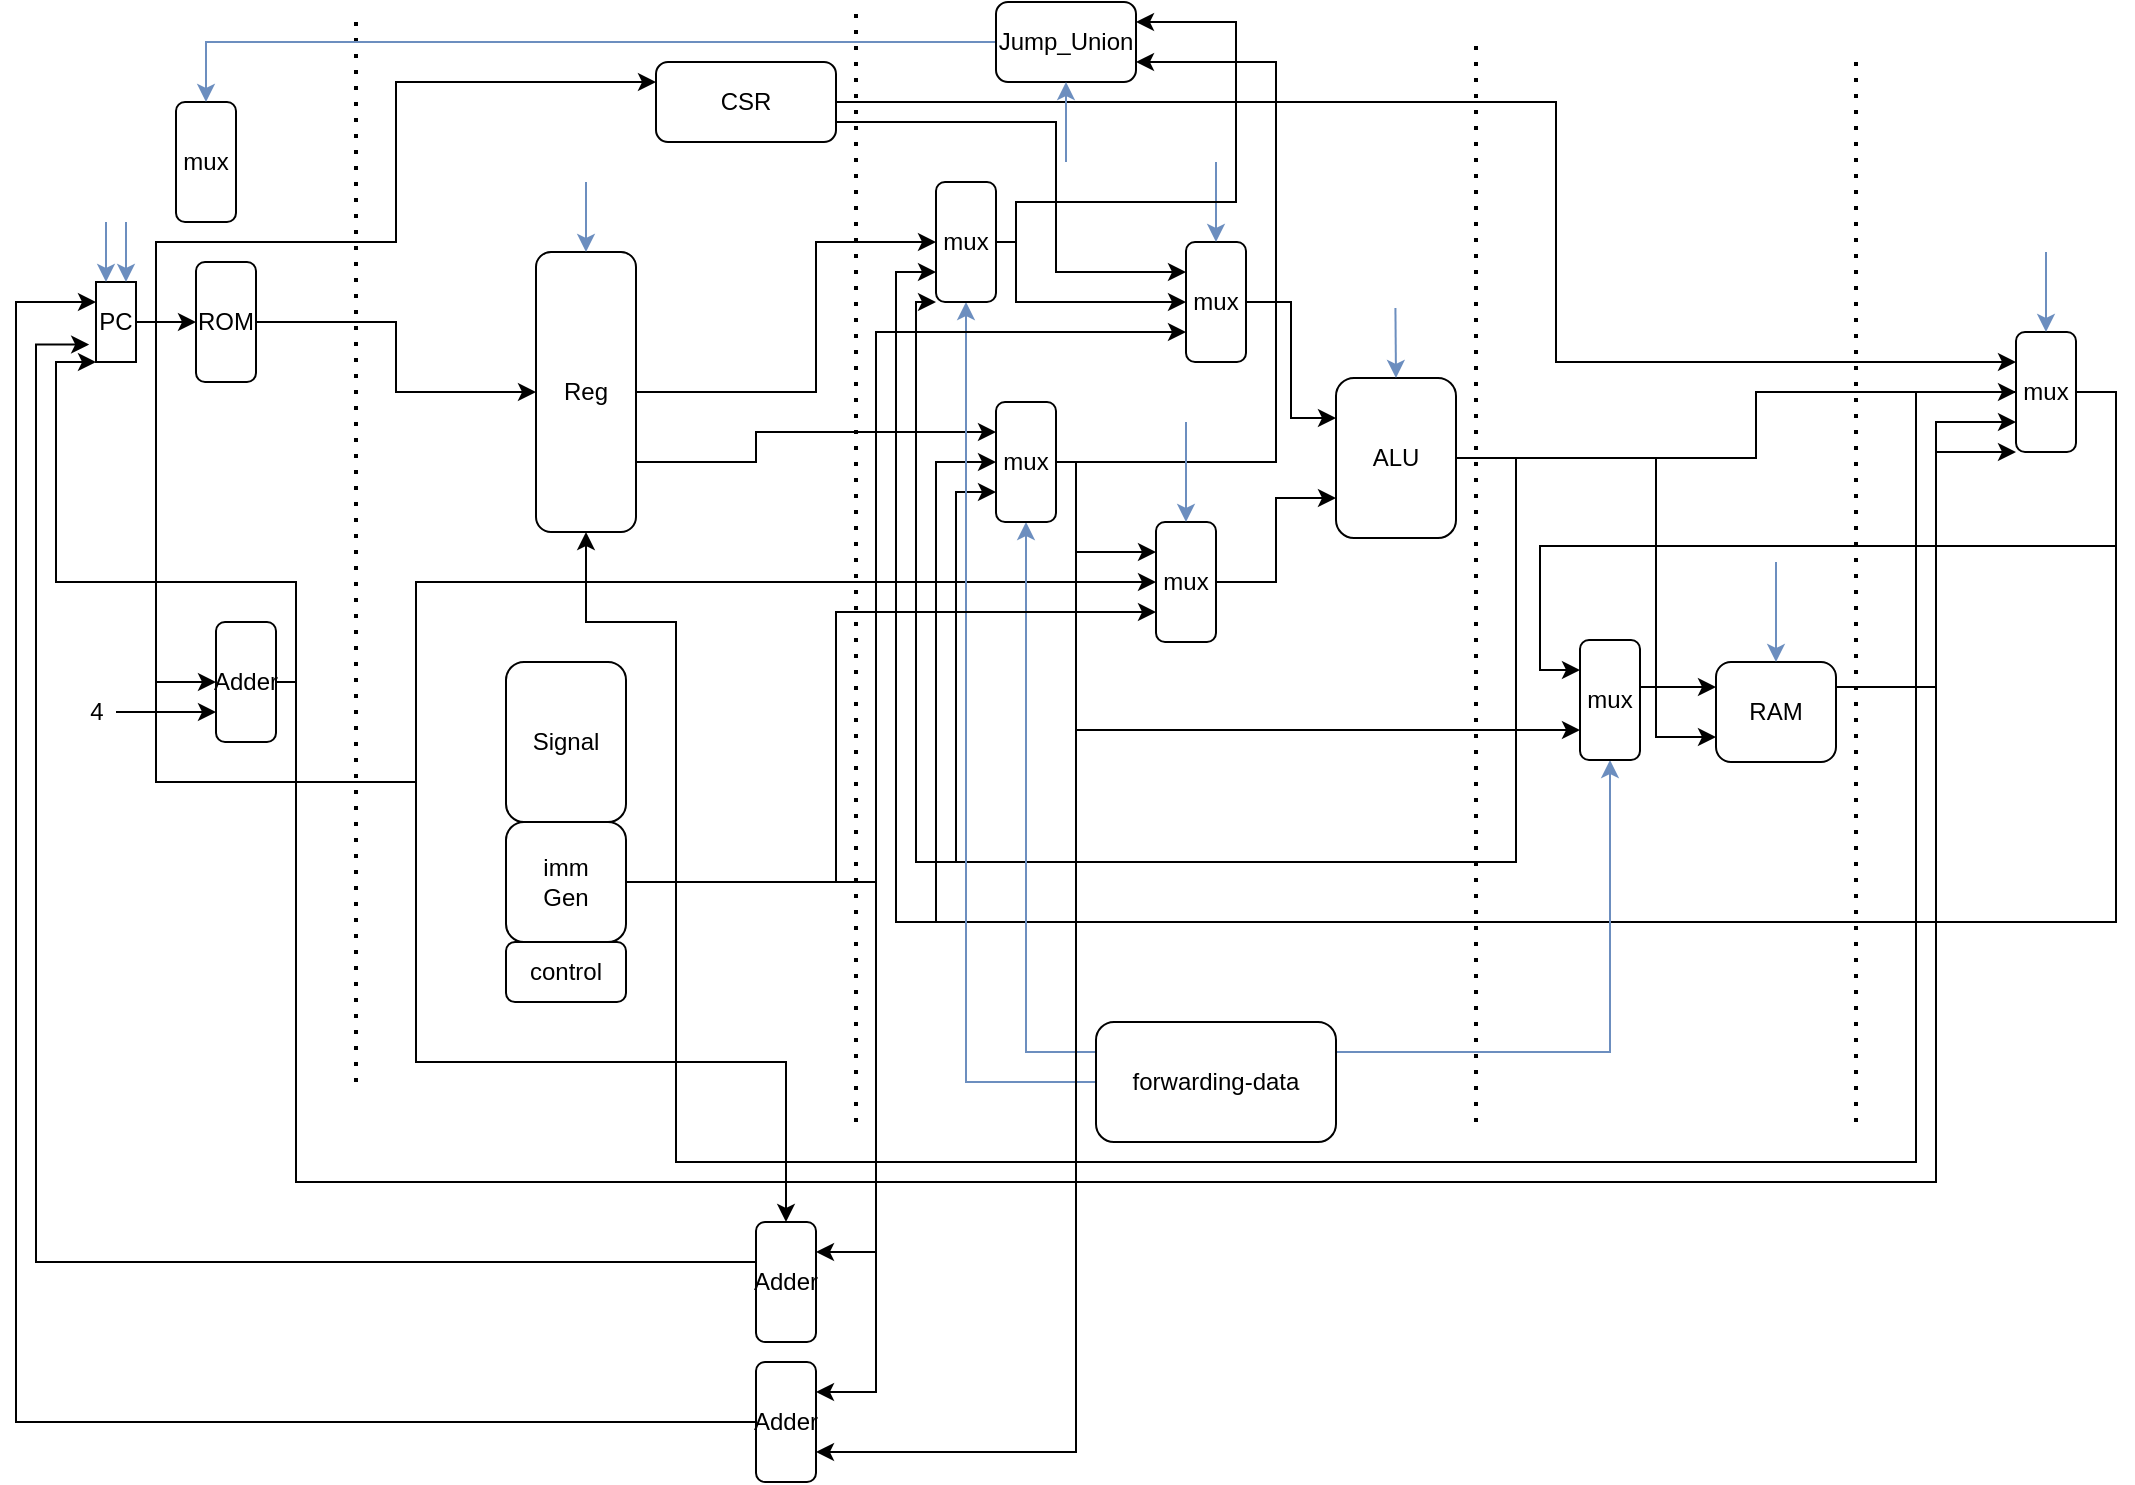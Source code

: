 <mxfile version="16.4.2" type="github">
  <diagram id="bbJg_QfLum7vLdO-XY5R" name="Page-1">
    <mxGraphModel dx="1289" dy="716" grid="1" gridSize="10" guides="1" tooltips="1" connect="1" arrows="1" fold="1" page="1" pageScale="1" pageWidth="3300" pageHeight="4681" math="0" shadow="0">
      <root>
        <mxCell id="0" />
        <mxCell id="1" parent="0" />
        <mxCell id="NHq-CDQ5qeiMFSTUF5Jq-38" style="edgeStyle=orthogonalEdgeStyle;rounded=0;orthogonalLoop=1;jettySize=auto;html=1;exitX=1;exitY=0.5;exitDx=0;exitDy=0;entryX=0;entryY=0.5;entryDx=0;entryDy=0;" edge="1" parent="1" target="NHq-CDQ5qeiMFSTUF5Jq-5">
          <mxGeometry relative="1" as="geometry">
            <mxPoint x="830" y="588" as="sourcePoint" />
            <Array as="points">
              <mxPoint x="960" y="588" />
              <mxPoint x="960" y="555" />
            </Array>
          </mxGeometry>
        </mxCell>
        <mxCell id="NHq-CDQ5qeiMFSTUF5Jq-40" style="edgeStyle=orthogonalEdgeStyle;rounded=0;orthogonalLoop=1;jettySize=auto;html=1;exitX=1;exitY=0.5;exitDx=0;exitDy=0;entryX=0;entryY=0.75;entryDx=0;entryDy=0;" edge="1" parent="1" target="NHq-CDQ5qeiMFSTUF5Jq-4">
          <mxGeometry relative="1" as="geometry">
            <mxPoint x="830" y="588" as="sourcePoint" />
            <Array as="points">
              <mxPoint x="910" y="588" />
              <mxPoint x="910" y="728" />
            </Array>
          </mxGeometry>
        </mxCell>
        <mxCell id="NHq-CDQ5qeiMFSTUF5Jq-56" style="edgeStyle=orthogonalEdgeStyle;rounded=0;orthogonalLoop=1;jettySize=auto;html=1;exitX=1;exitY=0.5;exitDx=0;exitDy=0;entryX=0;entryY=0.75;entryDx=0;entryDy=0;" edge="1" parent="1" source="NHq-CDQ5qeiMFSTUF5Jq-2" target="NHq-CDQ5qeiMFSTUF5Jq-52">
          <mxGeometry relative="1" as="geometry">
            <Array as="points">
              <mxPoint x="840" y="588" />
              <mxPoint x="840" y="790" />
              <mxPoint x="560" y="790" />
              <mxPoint x="560" y="605" />
            </Array>
          </mxGeometry>
        </mxCell>
        <mxCell id="NHq-CDQ5qeiMFSTUF5Jq-75" style="edgeStyle=orthogonalEdgeStyle;rounded=0;orthogonalLoop=1;jettySize=auto;html=1;exitX=1;exitY=0.5;exitDx=0;exitDy=0;entryX=0;entryY=1;entryDx=0;entryDy=0;" edge="1" parent="1" source="NHq-CDQ5qeiMFSTUF5Jq-2" target="NHq-CDQ5qeiMFSTUF5Jq-72">
          <mxGeometry relative="1" as="geometry">
            <Array as="points">
              <mxPoint x="840" y="588" />
              <mxPoint x="840" y="790" />
              <mxPoint x="540" y="790" />
              <mxPoint x="540" y="510" />
            </Array>
          </mxGeometry>
        </mxCell>
        <mxCell id="NHq-CDQ5qeiMFSTUF5Jq-2" value="ALU" style="rounded=1;whiteSpace=wrap;html=1;" vertex="1" parent="1">
          <mxGeometry x="750" y="548" width="60" height="80" as="geometry" />
        </mxCell>
        <mxCell id="NHq-CDQ5qeiMFSTUF5Jq-9" style="edgeStyle=orthogonalEdgeStyle;rounded=0;orthogonalLoop=1;jettySize=auto;html=1;exitX=1;exitY=0.5;exitDx=0;exitDy=0;entryX=0;entryY=0.5;entryDx=0;entryDy=0;" edge="1" parent="1" source="NHq-CDQ5qeiMFSTUF5Jq-3" target="NHq-CDQ5qeiMFSTUF5Jq-7">
          <mxGeometry relative="1" as="geometry" />
        </mxCell>
        <mxCell id="NHq-CDQ5qeiMFSTUF5Jq-60" style="edgeStyle=orthogonalEdgeStyle;rounded=0;orthogonalLoop=1;jettySize=auto;html=1;exitX=1;exitY=0.5;exitDx=0;exitDy=0;entryX=0;entryY=0.5;entryDx=0;entryDy=0;" edge="1" parent="1" source="NHq-CDQ5qeiMFSTUF5Jq-3" target="NHq-CDQ5qeiMFSTUF5Jq-24">
          <mxGeometry relative="1" as="geometry">
            <mxPoint x="260" y="755" as="targetPoint" />
            <Array as="points">
              <mxPoint x="160" y="520" />
              <mxPoint x="160" y="750" />
              <mxPoint x="290" y="750" />
              <mxPoint x="290" y="650" />
            </Array>
          </mxGeometry>
        </mxCell>
        <mxCell id="NHq-CDQ5qeiMFSTUF5Jq-66" style="edgeStyle=orthogonalEdgeStyle;rounded=0;orthogonalLoop=1;jettySize=auto;html=1;exitX=1;exitY=0.5;exitDx=0;exitDy=0;entryX=0;entryY=0.5;entryDx=0;entryDy=0;" edge="1" parent="1" source="NHq-CDQ5qeiMFSTUF5Jq-3" target="NHq-CDQ5qeiMFSTUF5Jq-62">
          <mxGeometry relative="1" as="geometry">
            <Array as="points">
              <mxPoint x="160" y="520" />
              <mxPoint x="160" y="700" />
            </Array>
          </mxGeometry>
        </mxCell>
        <mxCell id="NHq-CDQ5qeiMFSTUF5Jq-82" style="edgeStyle=orthogonalEdgeStyle;rounded=0;orthogonalLoop=1;jettySize=auto;html=1;exitX=1;exitY=0.5;exitDx=0;exitDy=0;entryX=0.5;entryY=0;entryDx=0;entryDy=0;" edge="1" parent="1" source="NHq-CDQ5qeiMFSTUF5Jq-3" target="NHq-CDQ5qeiMFSTUF5Jq-80">
          <mxGeometry relative="1" as="geometry">
            <Array as="points">
              <mxPoint x="160" y="520" />
              <mxPoint x="160" y="750" />
              <mxPoint x="290" y="750" />
              <mxPoint x="290" y="890" />
              <mxPoint x="475" y="890" />
            </Array>
          </mxGeometry>
        </mxCell>
        <mxCell id="NHq-CDQ5qeiMFSTUF5Jq-94" style="edgeStyle=orthogonalEdgeStyle;rounded=0;orthogonalLoop=1;jettySize=auto;html=1;exitX=1;exitY=0.5;exitDx=0;exitDy=0;entryX=0;entryY=0.25;entryDx=0;entryDy=0;" edge="1" parent="1" source="NHq-CDQ5qeiMFSTUF5Jq-3" target="NHq-CDQ5qeiMFSTUF5Jq-19">
          <mxGeometry relative="1" as="geometry">
            <Array as="points">
              <mxPoint x="160" y="520" />
              <mxPoint x="160" y="480" />
              <mxPoint x="280" y="480" />
              <mxPoint x="280" y="400" />
            </Array>
          </mxGeometry>
        </mxCell>
        <mxCell id="NHq-CDQ5qeiMFSTUF5Jq-3" value="PC" style="whiteSpace=wrap;html=1;" vertex="1" parent="1">
          <mxGeometry x="130" y="500" width="20" height="40" as="geometry" />
        </mxCell>
        <mxCell id="NHq-CDQ5qeiMFSTUF5Jq-37" style="edgeStyle=orthogonalEdgeStyle;rounded=0;orthogonalLoop=1;jettySize=auto;html=1;exitX=1;exitY=0.25;exitDx=0;exitDy=0;entryX=0;entryY=0.75;entryDx=0;entryDy=0;" edge="1" parent="1" source="NHq-CDQ5qeiMFSTUF5Jq-4" target="NHq-CDQ5qeiMFSTUF5Jq-5">
          <mxGeometry relative="1" as="geometry">
            <mxPoint x="1000" y="710" as="sourcePoint" />
            <Array as="points">
              <mxPoint x="1050" y="702" />
              <mxPoint x="1050" y="570" />
            </Array>
          </mxGeometry>
        </mxCell>
        <mxCell id="NHq-CDQ5qeiMFSTUF5Jq-4" value="RAM" style="rounded=1;whiteSpace=wrap;html=1;" vertex="1" parent="1">
          <mxGeometry x="940" y="690" width="60" height="50" as="geometry" />
        </mxCell>
        <mxCell id="NHq-CDQ5qeiMFSTUF5Jq-39" style="edgeStyle=orthogonalEdgeStyle;rounded=0;orthogonalLoop=1;jettySize=auto;html=1;exitX=1;exitY=0.5;exitDx=0;exitDy=0;entryX=0.5;entryY=1;entryDx=0;entryDy=0;" edge="1" parent="1" source="NHq-CDQ5qeiMFSTUF5Jq-5" target="NHq-CDQ5qeiMFSTUF5Jq-10">
          <mxGeometry relative="1" as="geometry">
            <Array as="points">
              <mxPoint x="1040" y="555" />
              <mxPoint x="1040" y="940" />
              <mxPoint x="420" y="940" />
              <mxPoint x="420" y="670" />
              <mxPoint x="375" y="670" />
            </Array>
          </mxGeometry>
        </mxCell>
        <mxCell id="NHq-CDQ5qeiMFSTUF5Jq-51" style="edgeStyle=orthogonalEdgeStyle;rounded=0;orthogonalLoop=1;jettySize=auto;html=1;exitX=1;exitY=0.5;exitDx=0;exitDy=0;entryX=0;entryY=0.25;entryDx=0;entryDy=0;" edge="1" parent="1" source="NHq-CDQ5qeiMFSTUF5Jq-5" target="NHq-CDQ5qeiMFSTUF5Jq-47">
          <mxGeometry relative="1" as="geometry" />
        </mxCell>
        <mxCell id="NHq-CDQ5qeiMFSTUF5Jq-57" style="edgeStyle=orthogonalEdgeStyle;rounded=0;orthogonalLoop=1;jettySize=auto;html=1;exitX=1;exitY=0.5;exitDx=0;exitDy=0;entryX=0;entryY=0.5;entryDx=0;entryDy=0;" edge="1" parent="1" source="NHq-CDQ5qeiMFSTUF5Jq-5" target="NHq-CDQ5qeiMFSTUF5Jq-52">
          <mxGeometry relative="1" as="geometry">
            <Array as="points">
              <mxPoint x="1140" y="555" />
              <mxPoint x="1140" y="820" />
              <mxPoint x="550" y="820" />
              <mxPoint x="550" y="590" />
            </Array>
          </mxGeometry>
        </mxCell>
        <mxCell id="NHq-CDQ5qeiMFSTUF5Jq-74" style="edgeStyle=orthogonalEdgeStyle;rounded=0;orthogonalLoop=1;jettySize=auto;html=1;exitX=1;exitY=0.5;exitDx=0;exitDy=0;entryX=0;entryY=0.75;entryDx=0;entryDy=0;" edge="1" parent="1" source="NHq-CDQ5qeiMFSTUF5Jq-5" target="NHq-CDQ5qeiMFSTUF5Jq-72">
          <mxGeometry relative="1" as="geometry">
            <Array as="points">
              <mxPoint x="1140" y="555" />
              <mxPoint x="1140" y="820" />
              <mxPoint x="530" y="820" />
              <mxPoint x="530" y="495" />
            </Array>
          </mxGeometry>
        </mxCell>
        <mxCell id="NHq-CDQ5qeiMFSTUF5Jq-5" value="mux" style="rounded=1;whiteSpace=wrap;html=1;" vertex="1" parent="1">
          <mxGeometry x="1090" y="525" width="30" height="60" as="geometry" />
        </mxCell>
        <mxCell id="NHq-CDQ5qeiMFSTUF5Jq-11" style="edgeStyle=orthogonalEdgeStyle;rounded=0;orthogonalLoop=1;jettySize=auto;html=1;exitX=1;exitY=0.5;exitDx=0;exitDy=0;entryX=0;entryY=0.5;entryDx=0;entryDy=0;" edge="1" parent="1" source="NHq-CDQ5qeiMFSTUF5Jq-7" target="NHq-CDQ5qeiMFSTUF5Jq-10">
          <mxGeometry relative="1" as="geometry" />
        </mxCell>
        <mxCell id="NHq-CDQ5qeiMFSTUF5Jq-7" value="ROM" style="rounded=1;whiteSpace=wrap;html=1;" vertex="1" parent="1">
          <mxGeometry x="180" y="490" width="30" height="60" as="geometry" />
        </mxCell>
        <mxCell id="NHq-CDQ5qeiMFSTUF5Jq-12" style="edgeStyle=orthogonalEdgeStyle;rounded=0;orthogonalLoop=1;jettySize=auto;html=1;exitX=1;exitY=0.5;exitDx=0;exitDy=0;entryX=0;entryY=0.5;entryDx=0;entryDy=0;" edge="1" parent="1" source="NHq-CDQ5qeiMFSTUF5Jq-10" target="NHq-CDQ5qeiMFSTUF5Jq-72">
          <mxGeometry relative="1" as="geometry">
            <Array as="points">
              <mxPoint x="490" y="555" />
              <mxPoint x="490" y="480" />
            </Array>
          </mxGeometry>
        </mxCell>
        <mxCell id="NHq-CDQ5qeiMFSTUF5Jq-23" style="edgeStyle=orthogonalEdgeStyle;rounded=0;orthogonalLoop=1;jettySize=auto;html=1;exitX=1;exitY=0.75;exitDx=0;exitDy=0;entryX=0;entryY=0.25;entryDx=0;entryDy=0;" edge="1" parent="1" source="NHq-CDQ5qeiMFSTUF5Jq-10" target="NHq-CDQ5qeiMFSTUF5Jq-52">
          <mxGeometry relative="1" as="geometry">
            <Array as="points">
              <mxPoint x="460" y="590" />
              <mxPoint x="460" y="575" />
            </Array>
          </mxGeometry>
        </mxCell>
        <mxCell id="NHq-CDQ5qeiMFSTUF5Jq-46" style="edgeStyle=orthogonalEdgeStyle;rounded=0;orthogonalLoop=1;jettySize=auto;html=1;exitX=1;exitY=0.5;exitDx=0;exitDy=0;entryX=0;entryY=0.75;entryDx=0;entryDy=0;" edge="1" parent="1" source="NHq-CDQ5qeiMFSTUF5Jq-52" target="NHq-CDQ5qeiMFSTUF5Jq-47">
          <mxGeometry relative="1" as="geometry">
            <mxPoint x="740" y="715" as="targetPoint" />
            <Array as="points">
              <mxPoint x="620" y="590" />
              <mxPoint x="620" y="724" />
            </Array>
          </mxGeometry>
        </mxCell>
        <mxCell id="NHq-CDQ5qeiMFSTUF5Jq-10" value="Reg" style="rounded=1;whiteSpace=wrap;html=1;" vertex="1" parent="1">
          <mxGeometry x="350" y="485" width="50" height="140" as="geometry" />
        </mxCell>
        <mxCell id="NHq-CDQ5qeiMFSTUF5Jq-13" value="" style="endArrow=none;dashed=1;html=1;dashPattern=1 3;strokeWidth=2;rounded=0;" edge="1" parent="1">
          <mxGeometry width="50" height="50" relative="1" as="geometry">
            <mxPoint x="510" y="920" as="sourcePoint" />
            <mxPoint x="510" y="360" as="targetPoint" />
          </mxGeometry>
        </mxCell>
        <mxCell id="NHq-CDQ5qeiMFSTUF5Jq-14" value="" style="endArrow=none;dashed=1;html=1;dashPattern=1 3;strokeWidth=2;rounded=0;" edge="1" parent="1">
          <mxGeometry width="50" height="50" relative="1" as="geometry">
            <mxPoint x="820" y="920" as="sourcePoint" />
            <mxPoint x="820" y="380" as="targetPoint" />
          </mxGeometry>
        </mxCell>
        <mxCell id="NHq-CDQ5qeiMFSTUF5Jq-15" value="" style="endArrow=none;dashed=1;html=1;dashPattern=1 3;strokeWidth=2;rounded=0;" edge="1" parent="1">
          <mxGeometry width="50" height="50" relative="1" as="geometry">
            <mxPoint x="1010" y="920" as="sourcePoint" />
            <mxPoint x="1010" y="390" as="targetPoint" />
            <Array as="points">
              <mxPoint x="1010" y="610" />
            </Array>
          </mxGeometry>
        </mxCell>
        <mxCell id="NHq-CDQ5qeiMFSTUF5Jq-50" style="edgeStyle=orthogonalEdgeStyle;rounded=0;orthogonalLoop=1;jettySize=auto;html=1;exitX=1;exitY=0.25;exitDx=0;exitDy=0;entryX=0.5;entryY=1;entryDx=0;entryDy=0;fillColor=#dae8fc;strokeColor=#6c8ebf;" edge="1" parent="1" source="NHq-CDQ5qeiMFSTUF5Jq-17" target="NHq-CDQ5qeiMFSTUF5Jq-47">
          <mxGeometry relative="1" as="geometry" />
        </mxCell>
        <mxCell id="NHq-CDQ5qeiMFSTUF5Jq-59" style="edgeStyle=orthogonalEdgeStyle;rounded=0;orthogonalLoop=1;jettySize=auto;html=1;exitX=0;exitY=0.25;exitDx=0;exitDy=0;entryX=0.5;entryY=1;entryDx=0;entryDy=0;fillColor=#dae8fc;strokeColor=#6c8ebf;" edge="1" parent="1" source="NHq-CDQ5qeiMFSTUF5Jq-17" target="NHq-CDQ5qeiMFSTUF5Jq-52">
          <mxGeometry relative="1" as="geometry" />
        </mxCell>
        <mxCell id="NHq-CDQ5qeiMFSTUF5Jq-95" style="edgeStyle=orthogonalEdgeStyle;rounded=0;orthogonalLoop=1;jettySize=auto;html=1;exitX=0;exitY=0.5;exitDx=0;exitDy=0;entryX=0.5;entryY=1;entryDx=0;entryDy=0;fillColor=#dae8fc;strokeColor=#6c8ebf;" edge="1" parent="1" source="NHq-CDQ5qeiMFSTUF5Jq-17" target="NHq-CDQ5qeiMFSTUF5Jq-72">
          <mxGeometry relative="1" as="geometry" />
        </mxCell>
        <mxCell id="NHq-CDQ5qeiMFSTUF5Jq-17" value="forwarding-data" style="rounded=1;whiteSpace=wrap;html=1;" vertex="1" parent="1">
          <mxGeometry x="630" y="870" width="120" height="60" as="geometry" />
        </mxCell>
        <mxCell id="NHq-CDQ5qeiMFSTUF5Jq-18" value="control" style="rounded=1;whiteSpace=wrap;html=1;" vertex="1" parent="1">
          <mxGeometry x="335" y="830" width="60" height="30" as="geometry" />
        </mxCell>
        <mxCell id="NHq-CDQ5qeiMFSTUF5Jq-35" style="edgeStyle=orthogonalEdgeStyle;rounded=0;orthogonalLoop=1;jettySize=auto;html=1;exitX=1;exitY=0.75;exitDx=0;exitDy=0;entryX=0;entryY=0.25;entryDx=0;entryDy=0;" edge="1" parent="1" source="NHq-CDQ5qeiMFSTUF5Jq-19" target="NHq-CDQ5qeiMFSTUF5Jq-32">
          <mxGeometry relative="1" as="geometry">
            <Array as="points">
              <mxPoint x="610" y="420" />
              <mxPoint x="610" y="495" />
            </Array>
          </mxGeometry>
        </mxCell>
        <mxCell id="NHq-CDQ5qeiMFSTUF5Jq-36" style="edgeStyle=orthogonalEdgeStyle;rounded=0;orthogonalLoop=1;jettySize=auto;html=1;exitX=1;exitY=0.5;exitDx=0;exitDy=0;entryX=0;entryY=0.25;entryDx=0;entryDy=0;" edge="1" parent="1" source="NHq-CDQ5qeiMFSTUF5Jq-19" target="NHq-CDQ5qeiMFSTUF5Jq-5">
          <mxGeometry relative="1" as="geometry">
            <Array as="points">
              <mxPoint x="860" y="410" />
              <mxPoint x="860" y="540" />
            </Array>
          </mxGeometry>
        </mxCell>
        <mxCell id="NHq-CDQ5qeiMFSTUF5Jq-19" value="CSR" style="rounded=1;whiteSpace=wrap;html=1;" vertex="1" parent="1">
          <mxGeometry x="410" y="390" width="90" height="40" as="geometry" />
        </mxCell>
        <mxCell id="NHq-CDQ5qeiMFSTUF5Jq-20" value="Signal" style="rounded=1;whiteSpace=wrap;html=1;" vertex="1" parent="1">
          <mxGeometry x="335" y="690" width="60" height="80" as="geometry" />
        </mxCell>
        <mxCell id="NHq-CDQ5qeiMFSTUF5Jq-25" style="edgeStyle=orthogonalEdgeStyle;rounded=0;orthogonalLoop=1;jettySize=auto;html=1;exitX=1;exitY=0.5;exitDx=0;exitDy=0;entryX=0;entryY=0.75;entryDx=0;entryDy=0;" edge="1" parent="1" source="NHq-CDQ5qeiMFSTUF5Jq-21" target="NHq-CDQ5qeiMFSTUF5Jq-24">
          <mxGeometry relative="1" as="geometry">
            <Array as="points">
              <mxPoint x="500" y="800" />
              <mxPoint x="500" y="665" />
            </Array>
          </mxGeometry>
        </mxCell>
        <mxCell id="NHq-CDQ5qeiMFSTUF5Jq-33" style="edgeStyle=orthogonalEdgeStyle;rounded=0;orthogonalLoop=1;jettySize=auto;html=1;exitX=1;exitY=0.5;exitDx=0;exitDy=0;entryX=0;entryY=0.75;entryDx=0;entryDy=0;" edge="1" parent="1" source="NHq-CDQ5qeiMFSTUF5Jq-21" target="NHq-CDQ5qeiMFSTUF5Jq-32">
          <mxGeometry relative="1" as="geometry">
            <Array as="points">
              <mxPoint x="520" y="800" />
              <mxPoint x="520" y="525" />
            </Array>
          </mxGeometry>
        </mxCell>
        <mxCell id="NHq-CDQ5qeiMFSTUF5Jq-81" style="edgeStyle=orthogonalEdgeStyle;rounded=0;orthogonalLoop=1;jettySize=auto;html=1;exitX=1;exitY=0.5;exitDx=0;exitDy=0;entryX=1;entryY=0.25;entryDx=0;entryDy=0;" edge="1" parent="1" source="NHq-CDQ5qeiMFSTUF5Jq-21" target="NHq-CDQ5qeiMFSTUF5Jq-80">
          <mxGeometry relative="1" as="geometry">
            <Array as="points">
              <mxPoint x="520" y="800" />
              <mxPoint x="520" y="985" />
            </Array>
          </mxGeometry>
        </mxCell>
        <mxCell id="NHq-CDQ5qeiMFSTUF5Jq-86" style="edgeStyle=orthogonalEdgeStyle;rounded=0;orthogonalLoop=1;jettySize=auto;html=1;exitX=1;exitY=0.5;exitDx=0;exitDy=0;entryX=1;entryY=0.25;entryDx=0;entryDy=0;" edge="1" parent="1" source="NHq-CDQ5qeiMFSTUF5Jq-21" target="NHq-CDQ5qeiMFSTUF5Jq-84">
          <mxGeometry relative="1" as="geometry">
            <Array as="points">
              <mxPoint x="520" y="800" />
              <mxPoint x="520" y="1055" />
            </Array>
          </mxGeometry>
        </mxCell>
        <mxCell id="NHq-CDQ5qeiMFSTUF5Jq-21" value="imm&lt;br&gt;Gen" style="rounded=1;whiteSpace=wrap;html=1;" vertex="1" parent="1">
          <mxGeometry x="335" y="770" width="60" height="60" as="geometry" />
        </mxCell>
        <mxCell id="NHq-CDQ5qeiMFSTUF5Jq-26" style="edgeStyle=orthogonalEdgeStyle;rounded=0;orthogonalLoop=1;jettySize=auto;html=1;exitX=1;exitY=0.5;exitDx=0;exitDy=0;entryX=0;entryY=0.75;entryDx=0;entryDy=0;" edge="1" parent="1" source="NHq-CDQ5qeiMFSTUF5Jq-24" target="NHq-CDQ5qeiMFSTUF5Jq-2">
          <mxGeometry relative="1" as="geometry" />
        </mxCell>
        <mxCell id="NHq-CDQ5qeiMFSTUF5Jq-24" value="mux" style="rounded=1;whiteSpace=wrap;html=1;" vertex="1" parent="1">
          <mxGeometry x="660" y="620" width="30" height="60" as="geometry" />
        </mxCell>
        <mxCell id="NHq-CDQ5qeiMFSTUF5Jq-34" style="edgeStyle=orthogonalEdgeStyle;rounded=0;orthogonalLoop=1;jettySize=auto;html=1;exitX=1;exitY=0.5;exitDx=0;exitDy=0;entryX=0;entryY=0.25;entryDx=0;entryDy=0;" edge="1" parent="1" source="NHq-CDQ5qeiMFSTUF5Jq-32" target="NHq-CDQ5qeiMFSTUF5Jq-2">
          <mxGeometry relative="1" as="geometry" />
        </mxCell>
        <mxCell id="NHq-CDQ5qeiMFSTUF5Jq-32" value="mux" style="rounded=1;whiteSpace=wrap;html=1;" vertex="1" parent="1">
          <mxGeometry x="675" y="480" width="30" height="60" as="geometry" />
        </mxCell>
        <mxCell id="NHq-CDQ5qeiMFSTUF5Jq-41" value="" style="endArrow=classic;html=1;rounded=0;entryX=0.5;entryY=0;entryDx=0;entryDy=0;fillColor=#dae8fc;strokeColor=#6c8ebf;" edge="1" parent="1" target="NHq-CDQ5qeiMFSTUF5Jq-4">
          <mxGeometry width="50" height="50" relative="1" as="geometry">
            <mxPoint x="970" y="640" as="sourcePoint" />
            <mxPoint x="630" y="660" as="targetPoint" />
          </mxGeometry>
        </mxCell>
        <mxCell id="NHq-CDQ5qeiMFSTUF5Jq-42" value="" style="endArrow=classic;html=1;rounded=0;entryX=0.5;entryY=0;entryDx=0;entryDy=0;fillColor=#dae8fc;strokeColor=#6c8ebf;" edge="1" parent="1" target="NHq-CDQ5qeiMFSTUF5Jq-5">
          <mxGeometry width="50" height="50" relative="1" as="geometry">
            <mxPoint x="1105" y="485" as="sourcePoint" />
            <mxPoint x="990" y="535" as="targetPoint" />
          </mxGeometry>
        </mxCell>
        <mxCell id="NHq-CDQ5qeiMFSTUF5Jq-43" value="" style="endArrow=classic;html=1;rounded=0;entryX=0.5;entryY=0;entryDx=0;entryDy=0;fillColor=#dae8fc;strokeColor=#6c8ebf;" edge="1" parent="1" target="NHq-CDQ5qeiMFSTUF5Jq-2">
          <mxGeometry width="50" height="50" relative="1" as="geometry">
            <mxPoint x="779.71" y="513" as="sourcePoint" />
            <mxPoint x="779.71" y="548" as="targetPoint" />
          </mxGeometry>
        </mxCell>
        <mxCell id="NHq-CDQ5qeiMFSTUF5Jq-45" value="" style="endArrow=classic;html=1;rounded=0;entryX=0.5;entryY=0;entryDx=0;entryDy=0;fillColor=#dae8fc;strokeColor=#6c8ebf;" edge="1" parent="1" target="NHq-CDQ5qeiMFSTUF5Jq-10">
          <mxGeometry width="50" height="50" relative="1" as="geometry">
            <mxPoint x="375" y="450" as="sourcePoint" />
            <mxPoint x="430.29" y="490" as="targetPoint" />
            <Array as="points" />
          </mxGeometry>
        </mxCell>
        <mxCell id="NHq-CDQ5qeiMFSTUF5Jq-49" style="edgeStyle=orthogonalEdgeStyle;rounded=0;orthogonalLoop=1;jettySize=auto;html=1;exitX=1;exitY=0.25;exitDx=0;exitDy=0;entryX=0;entryY=0.25;entryDx=0;entryDy=0;" edge="1" parent="1" source="NHq-CDQ5qeiMFSTUF5Jq-47" target="NHq-CDQ5qeiMFSTUF5Jq-4">
          <mxGeometry relative="1" as="geometry">
            <Array as="points">
              <mxPoint x="902" y="702" />
            </Array>
          </mxGeometry>
        </mxCell>
        <mxCell id="NHq-CDQ5qeiMFSTUF5Jq-47" value="mux" style="rounded=1;whiteSpace=wrap;html=1;" vertex="1" parent="1">
          <mxGeometry x="872" y="679" width="30" height="60" as="geometry" />
        </mxCell>
        <mxCell id="NHq-CDQ5qeiMFSTUF5Jq-58" style="edgeStyle=orthogonalEdgeStyle;rounded=0;orthogonalLoop=1;jettySize=auto;html=1;exitX=1;exitY=0.5;exitDx=0;exitDy=0;entryX=0;entryY=0.25;entryDx=0;entryDy=0;" edge="1" parent="1" source="NHq-CDQ5qeiMFSTUF5Jq-52" target="NHq-CDQ5qeiMFSTUF5Jq-24">
          <mxGeometry relative="1" as="geometry">
            <Array as="points">
              <mxPoint x="620" y="590" />
              <mxPoint x="620" y="635" />
            </Array>
          </mxGeometry>
        </mxCell>
        <mxCell id="NHq-CDQ5qeiMFSTUF5Jq-77" style="edgeStyle=orthogonalEdgeStyle;rounded=0;orthogonalLoop=1;jettySize=auto;html=1;exitX=1;exitY=0.5;exitDx=0;exitDy=0;entryX=1;entryY=0.75;entryDx=0;entryDy=0;" edge="1" parent="1" source="NHq-CDQ5qeiMFSTUF5Jq-52" target="NHq-CDQ5qeiMFSTUF5Jq-69">
          <mxGeometry relative="1" as="geometry">
            <Array as="points">
              <mxPoint x="720" y="590" />
              <mxPoint x="720" y="390" />
            </Array>
          </mxGeometry>
        </mxCell>
        <mxCell id="NHq-CDQ5qeiMFSTUF5Jq-87" style="edgeStyle=orthogonalEdgeStyle;rounded=0;orthogonalLoop=1;jettySize=auto;html=1;exitX=1;exitY=0.5;exitDx=0;exitDy=0;entryX=1;entryY=0.75;entryDx=0;entryDy=0;" edge="1" parent="1" source="NHq-CDQ5qeiMFSTUF5Jq-52" target="NHq-CDQ5qeiMFSTUF5Jq-84">
          <mxGeometry relative="1" as="geometry">
            <Array as="points">
              <mxPoint x="620" y="590" />
              <mxPoint x="620" y="1085" />
            </Array>
          </mxGeometry>
        </mxCell>
        <mxCell id="NHq-CDQ5qeiMFSTUF5Jq-52" value="mux" style="rounded=1;whiteSpace=wrap;html=1;" vertex="1" parent="1">
          <mxGeometry x="580" y="560" width="30" height="60" as="geometry" />
        </mxCell>
        <mxCell id="NHq-CDQ5qeiMFSTUF5Jq-54" value="" style="endArrow=classic;html=1;rounded=0;entryX=0.5;entryY=0;entryDx=0;entryDy=0;fillColor=#dae8fc;strokeColor=#6c8ebf;" edge="1" parent="1" target="NHq-CDQ5qeiMFSTUF5Jq-32">
          <mxGeometry width="50" height="50" relative="1" as="geometry">
            <mxPoint x="690" y="440" as="sourcePoint" />
            <mxPoint x="790" y="558" as="targetPoint" />
          </mxGeometry>
        </mxCell>
        <mxCell id="NHq-CDQ5qeiMFSTUF5Jq-55" value="" style="endArrow=classic;html=1;rounded=0;entryX=0.5;entryY=0;entryDx=0;entryDy=0;fillColor=#dae8fc;strokeColor=#6c8ebf;" edge="1" parent="1" target="NHq-CDQ5qeiMFSTUF5Jq-24">
          <mxGeometry width="50" height="50" relative="1" as="geometry">
            <mxPoint x="675" y="570" as="sourcePoint" />
            <mxPoint x="700" y="490" as="targetPoint" />
          </mxGeometry>
        </mxCell>
        <mxCell id="NHq-CDQ5qeiMFSTUF5Jq-61" value="mux" style="rounded=1;whiteSpace=wrap;html=1;" vertex="1" parent="1">
          <mxGeometry x="170" y="410" width="30" height="60" as="geometry" />
        </mxCell>
        <mxCell id="NHq-CDQ5qeiMFSTUF5Jq-67" style="edgeStyle=orthogonalEdgeStyle;rounded=0;orthogonalLoop=1;jettySize=auto;html=1;exitX=1;exitY=0.5;exitDx=0;exitDy=0;entryX=0;entryY=1;entryDx=0;entryDy=0;" edge="1" parent="1" source="NHq-CDQ5qeiMFSTUF5Jq-62" target="NHq-CDQ5qeiMFSTUF5Jq-5">
          <mxGeometry relative="1" as="geometry">
            <Array as="points">
              <mxPoint x="230" y="700" />
              <mxPoint x="230" y="950" />
              <mxPoint x="1050" y="950" />
              <mxPoint x="1050" y="585" />
            </Array>
          </mxGeometry>
        </mxCell>
        <mxCell id="NHq-CDQ5qeiMFSTUF5Jq-92" style="edgeStyle=orthogonalEdgeStyle;rounded=0;orthogonalLoop=1;jettySize=auto;html=1;exitX=1;exitY=0.5;exitDx=0;exitDy=0;entryX=0;entryY=1;entryDx=0;entryDy=0;" edge="1" parent="1" source="NHq-CDQ5qeiMFSTUF5Jq-62" target="NHq-CDQ5qeiMFSTUF5Jq-3">
          <mxGeometry relative="1" as="geometry">
            <Array as="points">
              <mxPoint x="230" y="700" />
              <mxPoint x="230" y="650" />
              <mxPoint x="110" y="650" />
              <mxPoint x="110" y="540" />
            </Array>
          </mxGeometry>
        </mxCell>
        <mxCell id="NHq-CDQ5qeiMFSTUF5Jq-62" value="Adder" style="rounded=1;whiteSpace=wrap;html=1;" vertex="1" parent="1">
          <mxGeometry x="190" y="670" width="30" height="60" as="geometry" />
        </mxCell>
        <mxCell id="NHq-CDQ5qeiMFSTUF5Jq-64" value="" style="endArrow=classic;html=1;rounded=0;entryX=0;entryY=0.75;entryDx=0;entryDy=0;" edge="1" parent="1" target="NHq-CDQ5qeiMFSTUF5Jq-62">
          <mxGeometry width="50" height="50" relative="1" as="geometry">
            <mxPoint x="140" y="715" as="sourcePoint" />
            <mxPoint x="710" y="640" as="targetPoint" />
          </mxGeometry>
        </mxCell>
        <mxCell id="NHq-CDQ5qeiMFSTUF5Jq-65" value="4" style="text;html=1;align=center;verticalAlign=middle;resizable=0;points=[];autosize=1;strokeColor=none;fillColor=none;" vertex="1" parent="1">
          <mxGeometry x="120" y="705" width="20" height="20" as="geometry" />
        </mxCell>
        <mxCell id="NHq-CDQ5qeiMFSTUF5Jq-68" value="" style="endArrow=none;dashed=1;html=1;dashPattern=1 3;strokeWidth=2;rounded=0;" edge="1" parent="1">
          <mxGeometry width="50" height="50" relative="1" as="geometry">
            <mxPoint x="260" y="900" as="sourcePoint" />
            <mxPoint x="260" y="370" as="targetPoint" />
          </mxGeometry>
        </mxCell>
        <mxCell id="NHq-CDQ5qeiMFSTUF5Jq-71" style="edgeStyle=orthogonalEdgeStyle;rounded=0;orthogonalLoop=1;jettySize=auto;html=1;exitX=0;exitY=0.5;exitDx=0;exitDy=0;entryX=0.5;entryY=0;entryDx=0;entryDy=0;fillColor=#dae8fc;strokeColor=#6c8ebf;" edge="1" parent="1" source="NHq-CDQ5qeiMFSTUF5Jq-69" target="NHq-CDQ5qeiMFSTUF5Jq-61">
          <mxGeometry relative="1" as="geometry" />
        </mxCell>
        <mxCell id="NHq-CDQ5qeiMFSTUF5Jq-69" value="Jump_Union" style="rounded=1;whiteSpace=wrap;html=1;" vertex="1" parent="1">
          <mxGeometry x="580" y="360" width="70" height="40" as="geometry" />
        </mxCell>
        <mxCell id="NHq-CDQ5qeiMFSTUF5Jq-70" value="" style="endArrow=classic;html=1;rounded=0;entryX=0.5;entryY=1;entryDx=0;entryDy=0;fillColor=#dae8fc;strokeColor=#6c8ebf;" edge="1" parent="1" target="NHq-CDQ5qeiMFSTUF5Jq-69">
          <mxGeometry width="50" height="50" relative="1" as="geometry">
            <mxPoint x="615" y="440" as="sourcePoint" />
            <mxPoint x="700" y="490" as="targetPoint" />
          </mxGeometry>
        </mxCell>
        <mxCell id="NHq-CDQ5qeiMFSTUF5Jq-73" style="edgeStyle=orthogonalEdgeStyle;rounded=0;orthogonalLoop=1;jettySize=auto;html=1;exitX=1;exitY=0.5;exitDx=0;exitDy=0;entryX=0;entryY=0.5;entryDx=0;entryDy=0;" edge="1" parent="1" source="NHq-CDQ5qeiMFSTUF5Jq-72" target="NHq-CDQ5qeiMFSTUF5Jq-32">
          <mxGeometry relative="1" as="geometry">
            <Array as="points">
              <mxPoint x="590" y="480" />
              <mxPoint x="590" y="510" />
            </Array>
          </mxGeometry>
        </mxCell>
        <mxCell id="NHq-CDQ5qeiMFSTUF5Jq-76" style="edgeStyle=orthogonalEdgeStyle;rounded=0;orthogonalLoop=1;jettySize=auto;html=1;exitX=1;exitY=0.5;exitDx=0;exitDy=0;entryX=1;entryY=0.25;entryDx=0;entryDy=0;" edge="1" parent="1" source="NHq-CDQ5qeiMFSTUF5Jq-72" target="NHq-CDQ5qeiMFSTUF5Jq-69">
          <mxGeometry relative="1" as="geometry">
            <Array as="points">
              <mxPoint x="590" y="480" />
              <mxPoint x="590" y="460" />
              <mxPoint x="700" y="460" />
              <mxPoint x="700" y="370" />
            </Array>
          </mxGeometry>
        </mxCell>
        <mxCell id="NHq-CDQ5qeiMFSTUF5Jq-72" value="mux" style="rounded=1;whiteSpace=wrap;html=1;" vertex="1" parent="1">
          <mxGeometry x="550" y="450" width="30" height="60" as="geometry" />
        </mxCell>
        <mxCell id="NHq-CDQ5qeiMFSTUF5Jq-83" style="edgeStyle=orthogonalEdgeStyle;rounded=0;orthogonalLoop=1;jettySize=auto;html=1;exitX=0;exitY=0.5;exitDx=0;exitDy=0;entryX=-0.171;entryY=0.782;entryDx=0;entryDy=0;entryPerimeter=0;" edge="1" parent="1" source="NHq-CDQ5qeiMFSTUF5Jq-80" target="NHq-CDQ5qeiMFSTUF5Jq-3">
          <mxGeometry relative="1" as="geometry">
            <Array as="points">
              <mxPoint x="100" y="990" />
              <mxPoint x="100" y="531" />
            </Array>
          </mxGeometry>
        </mxCell>
        <mxCell id="NHq-CDQ5qeiMFSTUF5Jq-80" value="Adder" style="rounded=1;whiteSpace=wrap;html=1;" vertex="1" parent="1">
          <mxGeometry x="460" y="970" width="30" height="60" as="geometry" />
        </mxCell>
        <mxCell id="NHq-CDQ5qeiMFSTUF5Jq-90" style="edgeStyle=orthogonalEdgeStyle;rounded=0;orthogonalLoop=1;jettySize=auto;html=1;exitX=0;exitY=0.5;exitDx=0;exitDy=0;entryX=0;entryY=0.25;entryDx=0;entryDy=0;" edge="1" parent="1" source="NHq-CDQ5qeiMFSTUF5Jq-84" target="NHq-CDQ5qeiMFSTUF5Jq-3">
          <mxGeometry relative="1" as="geometry">
            <Array as="points">
              <mxPoint x="90" y="1070" />
              <mxPoint x="90" y="510" />
            </Array>
          </mxGeometry>
        </mxCell>
        <mxCell id="NHq-CDQ5qeiMFSTUF5Jq-84" value="Adder" style="rounded=1;whiteSpace=wrap;html=1;" vertex="1" parent="1">
          <mxGeometry x="460" y="1040" width="30" height="60" as="geometry" />
        </mxCell>
        <mxCell id="NHq-CDQ5qeiMFSTUF5Jq-91" value="" style="endArrow=classic;html=1;rounded=0;entryX=0.25;entryY=0;entryDx=0;entryDy=0;fillColor=#dae8fc;strokeColor=#6c8ebf;" edge="1" parent="1" target="NHq-CDQ5qeiMFSTUF5Jq-3">
          <mxGeometry width="50" height="50" relative="1" as="geometry">
            <mxPoint x="135" y="470" as="sourcePoint" />
            <mxPoint x="385" y="495" as="targetPoint" />
            <Array as="points" />
          </mxGeometry>
        </mxCell>
        <mxCell id="NHq-CDQ5qeiMFSTUF5Jq-93" value="" style="endArrow=classic;html=1;rounded=0;entryX=0.75;entryY=0;entryDx=0;entryDy=0;fillColor=#dae8fc;strokeColor=#6c8ebf;" edge="1" parent="1" target="NHq-CDQ5qeiMFSTUF5Jq-3">
          <mxGeometry width="50" height="50" relative="1" as="geometry">
            <mxPoint x="145" y="470" as="sourcePoint" />
            <mxPoint x="150" y="510" as="targetPoint" />
            <Array as="points" />
          </mxGeometry>
        </mxCell>
      </root>
    </mxGraphModel>
  </diagram>
</mxfile>
